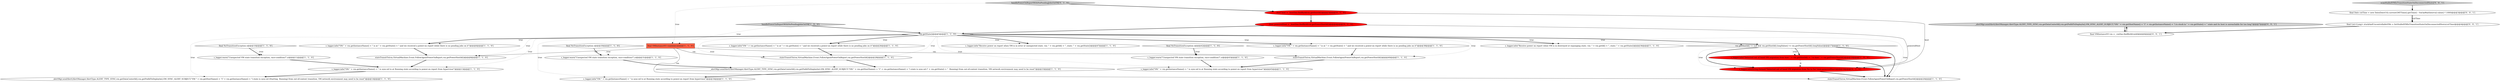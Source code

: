 digraph {
7 [style = filled, label = "s_logger.info(\"Receive power on report when VM is in destroyed or expunging state. vm: \" + vm.getId() + \", state: \" + vm.getState())@@@36@@@['1', '1', '0']", fillcolor = white, shape = ellipse image = "AAA0AAABBB1BBB"];
24 [style = filled, label = "vm.getState()@@@5@@@['1', '1', '0']", fillcolor = white, shape = diamond image = "AAA0AAABBB1BBB"];
9 [style = filled, label = "s_logger.warn(\"Unexpected VM state transition exception, race-condition?\",e)@@@11@@@['1', '1', '0']", fillcolor = white, shape = ellipse image = "AAA0AAABBB1BBB"];
1 [style = filled, label = "stateTransitTo(vm,VirtualMachine.Event.FollowAgentPowerOnReport,vm.getPowerHostId())@@@40@@@['1', '1', '0']", fillcolor = white, shape = ellipse image = "AAA0AAABBB1BBB"];
4 [style = filled, label = "s_logger.info(\"Receive power on report when VM is in error or unexpected state. vm: \" + vm.getId() + \", state: \" + vm.getState())@@@47@@@['1', '1', '0']", fillcolor = white, shape = ellipse image = "AAA0AAABBB1BBB"];
5 [style = filled, label = "_alertMgr.sendAlert(AlertManager.AlertType.ALERT_TYPE_SYNC,vm.getDataCenterId(),vm.getPodIdToDeployIn(),VM_SYNC_ALERT_SUBJECT,\"VM \" + vm.getHostName() + \"(\" + vm.getInstanceName() + \") state is sync-ed (Starting  Running) from out-of-context transition. VM network environment may need to be reset\")@@@14@@@['1', '1', '0']", fillcolor = white, shape = ellipse image = "AAA0AAABBB1BBB"];
12 [style = filled, label = "s_logger.info(\"VM \" + vm.getInstanceName() + \" is at \" + vm.getState() + \" and we received a power-on report while there is no pending jobs on it\")@@@38@@@['1', '1', '0']", fillcolor = white, shape = ellipse image = "AAA0AAABBB1BBB"];
28 [style = filled, label = "Host poweredHost = _hostDao.findById(vm.getPowerHostId())@@@4@@@['0', '1', '0']", fillcolor = red, shape = ellipse image = "AAA1AAABBB2BBB"];
30 [style = filled, label = "_alertMgr.sendAlert(AlertManager.AlertType.ALERT_TYPE_SYNC,vm.getDataCenterId(),vm.getPodIdToDeployIn(),VM_SYNC_ALERT_SUBJECT,\"VM \" + vm.getHostName() + \"(\" + vm.getInstanceName() + \") is stuck in \" + vm.getState() + \" state and its host is unreachable for too long\")@@@7@@@['0', '0', '1']", fillcolor = lightgray, shape = ellipse image = "AAA0AAABBB3BBB"];
20 [style = filled, label = "s_logger.info(\"VM \" + vm.getInstanceName() + \" is sync-ed to at Running state according to power-on report from hypervisor\")@@@34@@@['1', '1', '0']", fillcolor = white, shape = ellipse image = "AAA0AAABBB1BBB"];
29 [style = filled, label = "scanStalledVMInTransitionStateOnDisconnectedHosts['0', '0', '1']", fillcolor = lightgray, shape = diamond image = "AAA0AAABBB3BBB"];
17 [style = filled, label = "s_logger.warn(\"Unexpected VM state transition exception, race-condition?\",e)@@@43@@@['1', '1', '0']", fillcolor = white, shape = ellipse image = "AAA0AAABBB1BBB"];
13 [style = filled, label = "vm.getHostId() != null && vm.getHostId().longValue() != vm.getPowerHostId().longValue()@@@17@@@['1', '1', '0']", fillcolor = white, shape = diamond image = "AAA0AAABBB1BBB"];
21 [style = filled, label = "final NoTransitionException e@@@30@@@['1', '1', '0']", fillcolor = white, shape = diamond image = "AAA0AAABBB1BBB"];
14 [style = filled, label = "final NoTransitionException e@@@42@@@['1', '1', '0']", fillcolor = white, shape = diamond image = "AAA0AAABBB1BBB"];
23 [style = filled, label = "stateTransitTo(vm,VirtualMachine.Event.FollowAgentPowerOnReport,vm.getPowerHostId())@@@28@@@['1', '1', '0']", fillcolor = white, shape = ellipse image = "AAA0AAABBB1BBB"];
8 [style = filled, label = "s_logger.info(\"VM \" + vm.getInstanceName() + \" is sync-ed to at Running state according to power-on report from hypervisor\")@@@45@@@['1', '1', '0']", fillcolor = white, shape = ellipse image = "AAA0AAABBB1BBB"];
27 [style = filled, label = "handlePowerOnReportWithNoPendingJobsOnVM['0', '1', '0']", fillcolor = lightgray, shape = diamond image = "AAA0AAABBB2BBB"];
33 [style = filled, label = "final List<Long> stuckAndUncontrollableVMs = listStalledVMInTransitionStateOnDisconnectedHosts(cutTime)@@@4@@@['0', '0', '1']", fillcolor = white, shape = ellipse image = "AAA0AAABBB3BBB"];
25 [style = filled, label = "Host host = _hostDao.findById(vm.getHostId())@@@3@@@['0', '1', '0']", fillcolor = red, shape = ellipse image = "AAA1AAABBB2BBB"];
10 [style = filled, label = "handlePowerOnReportWithNoPendingJobsOnVM['1', '0', '0']", fillcolor = lightgray, shape = diamond image = "AAA0AAABBB1BBB"];
32 [style = filled, label = "final Date cutTime = new Date(DateUtil.currentGMTTime().getTime() - VmOpWaitInterval.value() * 1000)@@@3@@@['0', '0', '1']", fillcolor = white, shape = ellipse image = "AAA0AAABBB3BBB"];
19 [style = filled, label = "s_logger.warn(\"Unexpected VM state transition exception, race-condition?\",e)@@@31@@@['1', '1', '0']", fillcolor = white, shape = ellipse image = "AAA0AAABBB1BBB"];
6 [style = filled, label = "s_logger.info(\"VM \" + vm.getInstanceName() + \" is at \" + vm.getState() + \" and we received a power-on report while there is no pending jobs on it\")@@@26@@@['1', '1', '0']", fillcolor = white, shape = ellipse image = "AAA0AAABBB1BBB"];
31 [style = filled, label = "final VMInstanceVO vm = _vmDao.findById(vmId)@@@6@@@['0', '0', '1']", fillcolor = white, shape = ellipse image = "AAA0AAABBB3BBB"];
0 [style = filled, label = "s_logger.info(\"VM \" + vm.getInstanceName() + \" is sync-ed to at Running state according to power-on report from hypervisor\")@@@13@@@['1', '1', '0']", fillcolor = white, shape = ellipse image = "AAA0AAABBB1BBB"];
16 [style = filled, label = "stateTransitTo(vm,VirtualMachine.Event.FollowAgentPowerOnReport,vm.getPowerHostId())@@@8@@@['1', '1', '0']", fillcolor = white, shape = ellipse image = "AAA0AAABBB1BBB"];
18 [style = filled, label = "_alertMgr.sendAlert(AlertManager.AlertType.ALERT_TYPE_SYNC,vm.getDataCenterId(),vm.getPodIdToDeployIn(),VM_SYNC_ALERT_SUBJECT,\"VM \" + vm.getHostName() + \"(\" + vm.getInstanceName() + \") state is sync-ed (\" + vm.getState() + \"  Running) from out-of-context transition. VM network environment may need to be reset\")@@@33@@@['1', '1', '0']", fillcolor = white, shape = ellipse image = "AAA0AAABBB1BBB"];
15 [style = filled, label = "s_logger.info(\"VM \" + vm.getInstanceName() + \" is at \" + vm.getState() + \" and we received a power-on report while there is no pending jobs on it\")@@@6@@@['1', '1', '0']", fillcolor = white, shape = ellipse image = "AAA0AAABBB1BBB"];
3 [style = filled, label = "s_logger.info(\"Detected out of band VM migration from host \" + vm.getHostId() + \" to host \" + vm.getPowerHostId())@@@16@@@['1', '0', '0']", fillcolor = red, shape = ellipse image = "AAA1AAABBB1BBB"];
2 [style = filled, label = "final VMInstanceVO vm@@@2@@@['1', '1', '0']", fillcolor = tomato, shape = box image = "AAA0AAABBB1BBB"];
26 [style = filled, label = "s_logger.info(String.format(\"Detected out of band VM migration from %s to %s\",host,poweredHost))@@@18@@@['0', '1', '0']", fillcolor = red, shape = ellipse image = "AAA1AAABBB2BBB"];
22 [style = filled, label = "final NoTransitionException e@@@10@@@['1', '1', '0']", fillcolor = white, shape = diamond image = "AAA0AAABBB1BBB"];
11 [style = filled, label = "stateTransitTo(vm,VirtualMachine.Event.FollowAgentPowerOnReport,vm.getPowerHostId())@@@20@@@['1', '1', '0']", fillcolor = white, shape = ellipse image = "AAA0AAABBB1BBB"];
17->8 [style = bold, label=""];
24->6 [style = dotted, label="true"];
24->12 [style = dotted, label="true"];
24->1 [style = dotted, label="true"];
2->11 [style = solid, label="vm"];
24->12 [style = bold, label=""];
16->0 [style = bold, label=""];
19->18 [style = bold, label=""];
1->8 [style = bold, label=""];
25->28 [style = bold, label=""];
9->0 [style = bold, label=""];
3->26 [style = dashed, label="0"];
21->19 [style = bold, label=""];
13->3 [style = dotted, label="true"];
13->26 [style = dotted, label="true"];
6->23 [style = bold, label=""];
24->4 [style = dotted, label="true"];
10->24 [style = bold, label=""];
22->9 [style = bold, label=""];
3->11 [style = bold, label=""];
14->17 [style = bold, label=""];
25->26 [style = solid, label="host"];
24->13 [style = bold, label=""];
2->1 [style = solid, label="vm"];
27->2 [style = dotted, label="true"];
2->23 [style = solid, label="vm"];
15->16 [style = bold, label=""];
12->1 [style = bold, label=""];
13->11 [style = bold, label=""];
24->16 [style = dotted, label="true"];
26->11 [style = bold, label=""];
32->33 [style = bold, label=""];
24->11 [style = dotted, label="true"];
14->17 [style = dotted, label="true"];
18->20 [style = bold, label=""];
24->4 [style = bold, label=""];
32->33 [style = solid, label="cutTime"];
24->23 [style = dotted, label="true"];
13->3 [style = bold, label=""];
10->2 [style = dotted, label="true"];
13->26 [style = bold, label=""];
30->31 [style = bold, label=""];
29->32 [style = bold, label=""];
24->20 [style = dotted, label="true"];
24->0 [style = dotted, label="true"];
24->15 [style = dotted, label="true"];
21->19 [style = dotted, label="true"];
31->30 [style = bold, label=""];
28->24 [style = bold, label=""];
33->31 [style = bold, label=""];
24->8 [style = dotted, label="true"];
22->9 [style = dotted, label="true"];
2->16 [style = solid, label="vm"];
24->6 [style = bold, label=""];
24->7 [style = bold, label=""];
27->25 [style = bold, label=""];
24->7 [style = dotted, label="true"];
24->5 [style = dotted, label="true"];
23->18 [style = bold, label=""];
24->18 [style = dotted, label="true"];
0->5 [style = bold, label=""];
28->26 [style = solid, label="poweredHost"];
24->15 [style = bold, label=""];
24->13 [style = dotted, label="true"];
}
